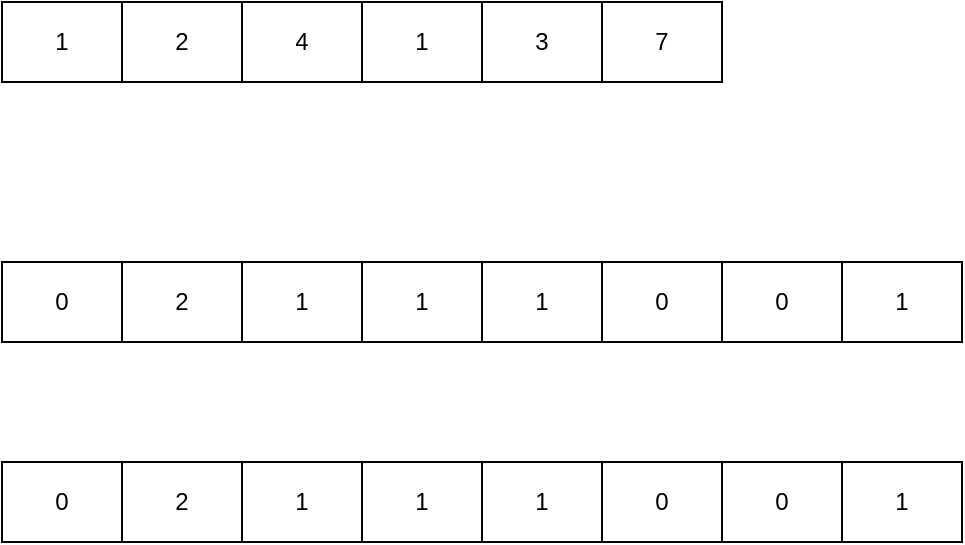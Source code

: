 <mxfile version="14.4.6" type="github">
  <diagram id="-95N46nPh4N8Cc5MqHaX" name="Page-1">
    <mxGraphModel dx="946" dy="614" grid="1" gridSize="10" guides="1" tooltips="1" connect="1" arrows="1" fold="1" page="1" pageScale="1" pageWidth="827" pageHeight="1169" math="0" shadow="0">
      <root>
        <mxCell id="0" />
        <mxCell id="1" parent="0" />
        <mxCell id="J6bTJGw2wVwXP5AzCXQQ-1" value="" style="shape=table;html=1;whiteSpace=wrap;startSize=0;container=1;collapsible=0;childLayout=tableLayout;" vertex="1" parent="1">
          <mxGeometry x="230" y="290" width="360" height="40" as="geometry" />
        </mxCell>
        <mxCell id="J6bTJGw2wVwXP5AzCXQQ-2" value="" style="shape=partialRectangle;html=1;whiteSpace=wrap;collapsible=0;dropTarget=0;pointerEvents=0;fillColor=none;top=0;left=0;bottom=0;right=0;points=[[0,0.5],[1,0.5]];portConstraint=eastwest;" vertex="1" parent="J6bTJGw2wVwXP5AzCXQQ-1">
          <mxGeometry width="360" height="40" as="geometry" />
        </mxCell>
        <mxCell id="J6bTJGw2wVwXP5AzCXQQ-3" value="1" style="shape=partialRectangle;html=1;whiteSpace=wrap;connectable=0;overflow=hidden;fillColor=none;top=0;left=0;bottom=0;right=0;" vertex="1" parent="J6bTJGw2wVwXP5AzCXQQ-2">
          <mxGeometry width="60" height="40" as="geometry" />
        </mxCell>
        <mxCell id="J6bTJGw2wVwXP5AzCXQQ-4" value="2" style="shape=partialRectangle;html=1;whiteSpace=wrap;connectable=0;overflow=hidden;fillColor=none;top=0;left=0;bottom=0;right=0;" vertex="1" parent="J6bTJGw2wVwXP5AzCXQQ-2">
          <mxGeometry x="60" width="60" height="40" as="geometry" />
        </mxCell>
        <mxCell id="J6bTJGw2wVwXP5AzCXQQ-5" value="4" style="shape=partialRectangle;html=1;whiteSpace=wrap;connectable=0;overflow=hidden;fillColor=none;top=0;left=0;bottom=0;right=0;" vertex="1" parent="J6bTJGw2wVwXP5AzCXQQ-2">
          <mxGeometry x="120" width="60" height="40" as="geometry" />
        </mxCell>
        <mxCell id="J6bTJGw2wVwXP5AzCXQQ-6" value="1" style="shape=partialRectangle;html=1;whiteSpace=wrap;connectable=0;overflow=hidden;fillColor=none;top=0;left=0;bottom=0;right=0;" vertex="1" parent="J6bTJGw2wVwXP5AzCXQQ-2">
          <mxGeometry x="180" width="60" height="40" as="geometry" />
        </mxCell>
        <mxCell id="J6bTJGw2wVwXP5AzCXQQ-7" value="3" style="shape=partialRectangle;html=1;whiteSpace=wrap;connectable=0;overflow=hidden;fillColor=none;top=0;left=0;bottom=0;right=0;" vertex="1" parent="J6bTJGw2wVwXP5AzCXQQ-2">
          <mxGeometry x="240" width="60" height="40" as="geometry" />
        </mxCell>
        <mxCell id="J6bTJGw2wVwXP5AzCXQQ-8" value="7" style="shape=partialRectangle;html=1;whiteSpace=wrap;connectable=0;overflow=hidden;fillColor=none;top=0;left=0;bottom=0;right=0;" vertex="1" parent="J6bTJGw2wVwXP5AzCXQQ-2">
          <mxGeometry x="300" width="60" height="40" as="geometry" />
        </mxCell>
        <mxCell id="J6bTJGw2wVwXP5AzCXQQ-9" value="" style="shape=table;html=1;whiteSpace=wrap;startSize=0;container=1;collapsible=0;childLayout=tableLayout;" vertex="1" parent="1">
          <mxGeometry x="230" y="420" width="480" height="40" as="geometry" />
        </mxCell>
        <mxCell id="J6bTJGw2wVwXP5AzCXQQ-10" value="" style="shape=partialRectangle;html=1;whiteSpace=wrap;collapsible=0;dropTarget=0;pointerEvents=0;fillColor=none;top=0;left=0;bottom=0;right=0;points=[[0,0.5],[1,0.5]];portConstraint=eastwest;" vertex="1" parent="J6bTJGw2wVwXP5AzCXQQ-9">
          <mxGeometry width="480" height="40" as="geometry" />
        </mxCell>
        <mxCell id="J6bTJGw2wVwXP5AzCXQQ-11" value="0" style="shape=partialRectangle;html=1;whiteSpace=wrap;connectable=0;overflow=hidden;fillColor=none;top=0;left=0;bottom=0;right=0;" vertex="1" parent="J6bTJGw2wVwXP5AzCXQQ-10">
          <mxGeometry width="60" height="40" as="geometry" />
        </mxCell>
        <mxCell id="J6bTJGw2wVwXP5AzCXQQ-12" value="2" style="shape=partialRectangle;html=1;whiteSpace=wrap;connectable=0;overflow=hidden;fillColor=none;top=0;left=0;bottom=0;right=0;" vertex="1" parent="J6bTJGw2wVwXP5AzCXQQ-10">
          <mxGeometry x="60" width="60" height="40" as="geometry" />
        </mxCell>
        <mxCell id="J6bTJGw2wVwXP5AzCXQQ-13" value="1" style="shape=partialRectangle;html=1;whiteSpace=wrap;connectable=0;overflow=hidden;fillColor=none;top=0;left=0;bottom=0;right=0;" vertex="1" parent="J6bTJGw2wVwXP5AzCXQQ-10">
          <mxGeometry x="120" width="60" height="40" as="geometry" />
        </mxCell>
        <mxCell id="J6bTJGw2wVwXP5AzCXQQ-14" value="1" style="shape=partialRectangle;html=1;whiteSpace=wrap;connectable=0;overflow=hidden;fillColor=none;top=0;left=0;bottom=0;right=0;" vertex="1" parent="J6bTJGw2wVwXP5AzCXQQ-10">
          <mxGeometry x="180" width="60" height="40" as="geometry" />
        </mxCell>
        <mxCell id="J6bTJGw2wVwXP5AzCXQQ-15" value="1" style="shape=partialRectangle;html=1;whiteSpace=wrap;connectable=0;overflow=hidden;fillColor=none;top=0;left=0;bottom=0;right=0;" vertex="1" parent="J6bTJGw2wVwXP5AzCXQQ-10">
          <mxGeometry x="240" width="60" height="40" as="geometry" />
        </mxCell>
        <mxCell id="J6bTJGw2wVwXP5AzCXQQ-16" value="0" style="shape=partialRectangle;html=1;whiteSpace=wrap;connectable=0;overflow=hidden;fillColor=none;top=0;left=0;bottom=0;right=0;" vertex="1" parent="J6bTJGw2wVwXP5AzCXQQ-10">
          <mxGeometry x="300" width="60" height="40" as="geometry" />
        </mxCell>
        <mxCell id="J6bTJGw2wVwXP5AzCXQQ-17" value="0" style="shape=partialRectangle;html=1;whiteSpace=wrap;connectable=0;overflow=hidden;fillColor=none;top=0;left=0;bottom=0;right=0;" vertex="1" parent="J6bTJGw2wVwXP5AzCXQQ-10">
          <mxGeometry x="360" width="60" height="40" as="geometry" />
        </mxCell>
        <mxCell id="J6bTJGw2wVwXP5AzCXQQ-18" value="1" style="shape=partialRectangle;html=1;whiteSpace=wrap;connectable=0;overflow=hidden;fillColor=none;top=0;left=0;bottom=0;right=0;" vertex="1" parent="J6bTJGw2wVwXP5AzCXQQ-10">
          <mxGeometry x="420" width="60" height="40" as="geometry" />
        </mxCell>
        <mxCell id="J6bTJGw2wVwXP5AzCXQQ-19" value="" style="shape=table;html=1;whiteSpace=wrap;startSize=0;container=1;collapsible=0;childLayout=tableLayout;" vertex="1" parent="1">
          <mxGeometry x="230" y="520" width="480" height="40" as="geometry" />
        </mxCell>
        <mxCell id="J6bTJGw2wVwXP5AzCXQQ-20" value="" style="shape=partialRectangle;html=1;whiteSpace=wrap;collapsible=0;dropTarget=0;pointerEvents=0;fillColor=none;top=0;left=0;bottom=0;right=0;points=[[0,0.5],[1,0.5]];portConstraint=eastwest;" vertex="1" parent="J6bTJGw2wVwXP5AzCXQQ-19">
          <mxGeometry width="480" height="40" as="geometry" />
        </mxCell>
        <mxCell id="J6bTJGw2wVwXP5AzCXQQ-21" value="0" style="shape=partialRectangle;html=1;whiteSpace=wrap;connectable=0;overflow=hidden;fillColor=none;top=0;left=0;bottom=0;right=0;" vertex="1" parent="J6bTJGw2wVwXP5AzCXQQ-20">
          <mxGeometry width="60" height="40" as="geometry" />
        </mxCell>
        <mxCell id="J6bTJGw2wVwXP5AzCXQQ-22" value="2" style="shape=partialRectangle;html=1;whiteSpace=wrap;connectable=0;overflow=hidden;fillColor=none;top=0;left=0;bottom=0;right=0;" vertex="1" parent="J6bTJGw2wVwXP5AzCXQQ-20">
          <mxGeometry x="60" width="60" height="40" as="geometry" />
        </mxCell>
        <mxCell id="J6bTJGw2wVwXP5AzCXQQ-23" value="1" style="shape=partialRectangle;html=1;whiteSpace=wrap;connectable=0;overflow=hidden;fillColor=none;top=0;left=0;bottom=0;right=0;" vertex="1" parent="J6bTJGw2wVwXP5AzCXQQ-20">
          <mxGeometry x="120" width="60" height="40" as="geometry" />
        </mxCell>
        <mxCell id="J6bTJGw2wVwXP5AzCXQQ-24" value="1" style="shape=partialRectangle;html=1;whiteSpace=wrap;connectable=0;overflow=hidden;fillColor=none;top=0;left=0;bottom=0;right=0;" vertex="1" parent="J6bTJGw2wVwXP5AzCXQQ-20">
          <mxGeometry x="180" width="60" height="40" as="geometry" />
        </mxCell>
        <mxCell id="J6bTJGw2wVwXP5AzCXQQ-25" value="1" style="shape=partialRectangle;html=1;whiteSpace=wrap;connectable=0;overflow=hidden;fillColor=none;top=0;left=0;bottom=0;right=0;" vertex="1" parent="J6bTJGw2wVwXP5AzCXQQ-20">
          <mxGeometry x="240" width="60" height="40" as="geometry" />
        </mxCell>
        <mxCell id="J6bTJGw2wVwXP5AzCXQQ-26" value="0" style="shape=partialRectangle;html=1;whiteSpace=wrap;connectable=0;overflow=hidden;fillColor=none;top=0;left=0;bottom=0;right=0;" vertex="1" parent="J6bTJGw2wVwXP5AzCXQQ-20">
          <mxGeometry x="300" width="60" height="40" as="geometry" />
        </mxCell>
        <mxCell id="J6bTJGw2wVwXP5AzCXQQ-27" value="0" style="shape=partialRectangle;html=1;whiteSpace=wrap;connectable=0;overflow=hidden;fillColor=none;top=0;left=0;bottom=0;right=0;" vertex="1" parent="J6bTJGw2wVwXP5AzCXQQ-20">
          <mxGeometry x="360" width="60" height="40" as="geometry" />
        </mxCell>
        <mxCell id="J6bTJGw2wVwXP5AzCXQQ-28" value="1" style="shape=partialRectangle;html=1;whiteSpace=wrap;connectable=0;overflow=hidden;fillColor=none;top=0;left=0;bottom=0;right=0;" vertex="1" parent="J6bTJGw2wVwXP5AzCXQQ-20">
          <mxGeometry x="420" width="60" height="40" as="geometry" />
        </mxCell>
      </root>
    </mxGraphModel>
  </diagram>
</mxfile>
